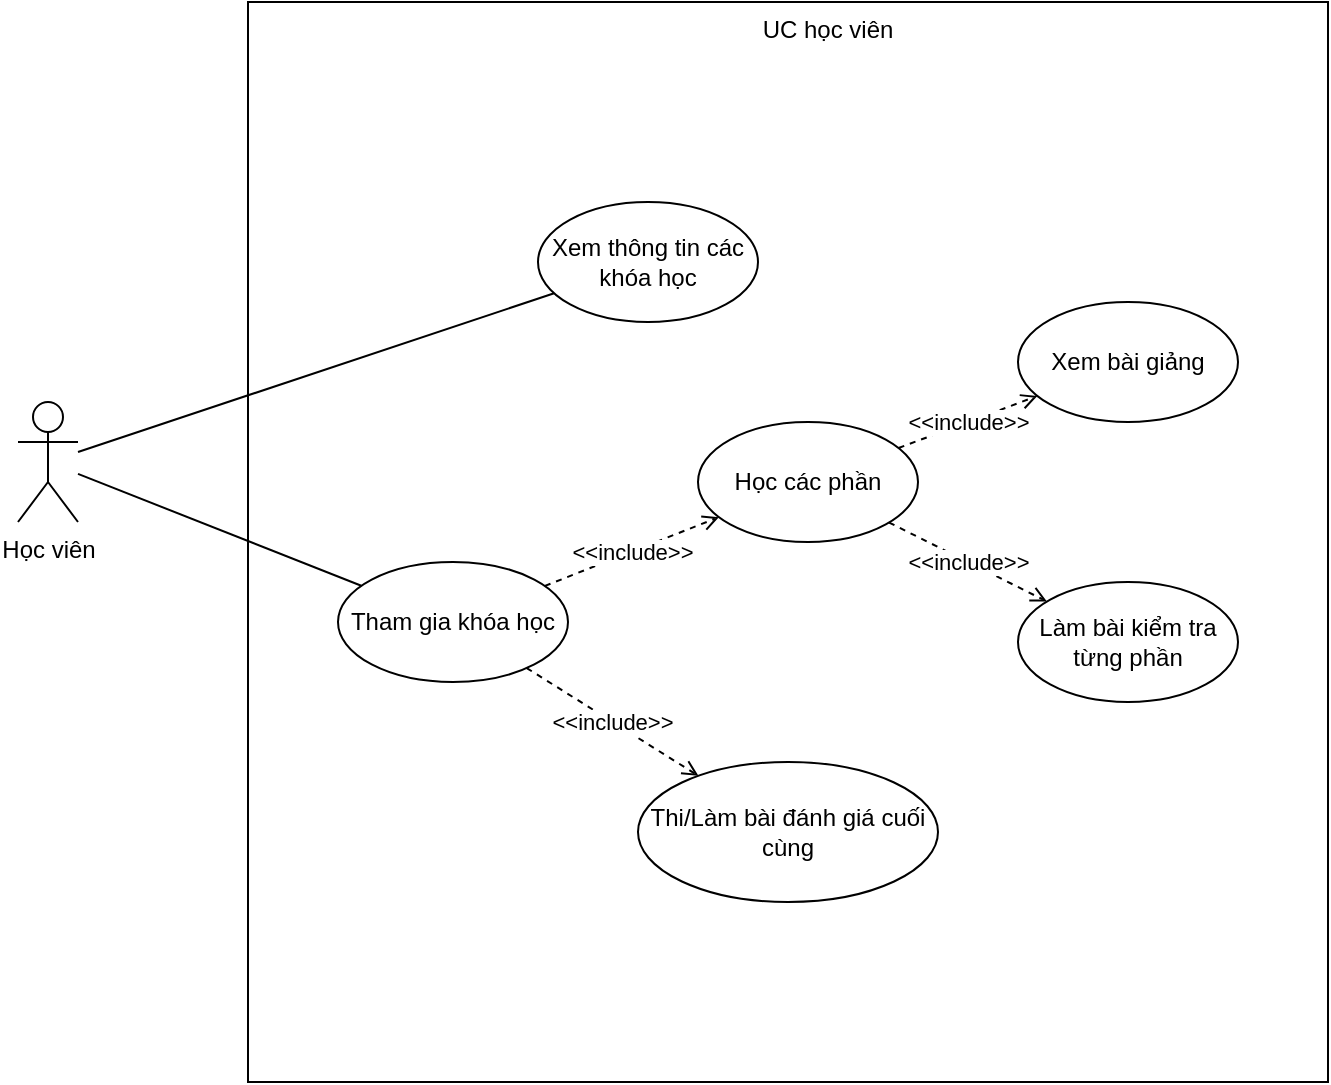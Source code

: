 <mxfile version="13.9.9" type="device"><diagram id="cl5RBVbusL0I_aPGDacX" name="Page-1"><mxGraphModel dx="1024" dy="632" grid="1" gridSize="10" guides="1" tooltips="1" connect="1" arrows="1" fold="1" page="1" pageScale="1" pageWidth="850" pageHeight="1100" math="0" shadow="0"><root><mxCell id="0"/><mxCell id="1" parent="0"/><mxCell id="CWZtwkXbDtzzgGhk0IlJ-1" value="&lt;blockquote style=&quot;margin: 0 0 0 40px ; border: none ; padding: 0px&quot;&gt;UC học viên&lt;/blockquote&gt;" style="whiteSpace=wrap;html=1;aspect=fixed;horizontal=1;verticalAlign=top;" parent="1" vertex="1"><mxGeometry x="215" y="310" width="540" height="540" as="geometry"/></mxCell><mxCell id="CWZtwkXbDtzzgGhk0IlJ-4" value="Học viên" style="shape=umlActor;verticalLabelPosition=bottom;verticalAlign=top;html=1;outlineConnect=0;" parent="1" vertex="1"><mxGeometry x="100" y="510" width="30" height="60" as="geometry"/></mxCell><mxCell id="CWZtwkXbDtzzgGhk0IlJ-9" value="Xem thông tin các khóa học" style="ellipse;whiteSpace=wrap;html=1;" parent="1" vertex="1"><mxGeometry x="360" y="410" width="110" height="60" as="geometry"/></mxCell><mxCell id="CWZtwkXbDtzzgGhk0IlJ-17" value="Tham gia khóa học" style="ellipse;whiteSpace=wrap;html=1;" parent="1" vertex="1"><mxGeometry x="260" y="590" width="115" height="60" as="geometry"/></mxCell><mxCell id="CWZtwkXbDtzzgGhk0IlJ-20" value="" style="endArrow=none;html=1;" parent="1" source="CWZtwkXbDtzzgGhk0IlJ-4" target="CWZtwkXbDtzzgGhk0IlJ-9" edge="1"><mxGeometry width="50" height="50" relative="1" as="geometry"><mxPoint x="110" y="276" as="sourcePoint"/><mxPoint x="216.024" y="353.751" as="targetPoint"/></mxGeometry></mxCell><mxCell id="CWZtwkXbDtzzgGhk0IlJ-21" value="" style="endArrow=none;html=1;" parent="1" source="CWZtwkXbDtzzgGhk0IlJ-4" target="CWZtwkXbDtzzgGhk0IlJ-17" edge="1"><mxGeometry width="50" height="50" relative="1" as="geometry"><mxPoint x="100" y="510" as="sourcePoint"/><mxPoint x="226.024" y="363.751" as="targetPoint"/></mxGeometry></mxCell><mxCell id="CWZtwkXbDtzzgGhk0IlJ-28" value="Học các phần" style="ellipse;whiteSpace=wrap;html=1;" parent="1" vertex="1"><mxGeometry x="440" y="520" width="110" height="60" as="geometry"/></mxCell><mxCell id="CWZtwkXbDtzzgGhk0IlJ-29" value="Thi/Làm bài đánh giá cuối cùng" style="ellipse;whiteSpace=wrap;html=1;" parent="1" vertex="1"><mxGeometry x="410" y="690" width="150" height="70" as="geometry"/></mxCell><mxCell id="CWZtwkXbDtzzgGhk0IlJ-30" value="&amp;lt;&amp;lt;include&amp;gt;&amp;gt;" style="endArrow=open;html=1;dashed=1;endFill=0;" parent="1" source="CWZtwkXbDtzzgGhk0IlJ-17" target="CWZtwkXbDtzzgGhk0IlJ-28" edge="1"><mxGeometry width="50" height="50" relative="1" as="geometry"><mxPoint x="339.352" y="409.784" as="sourcePoint"/><mxPoint x="439.265" y="443.67" as="targetPoint"/></mxGeometry></mxCell><mxCell id="CWZtwkXbDtzzgGhk0IlJ-31" value="&amp;lt;&amp;lt;include&amp;gt;&amp;gt;" style="endArrow=open;html=1;dashed=1;endFill=0;" parent="1" source="CWZtwkXbDtzzgGhk0IlJ-17" target="CWZtwkXbDtzzgGhk0IlJ-29" edge="1"><mxGeometry width="50" height="50" relative="1" as="geometry"><mxPoint x="339.352" y="409.784" as="sourcePoint"/><mxPoint x="439.265" y="443.67" as="targetPoint"/></mxGeometry></mxCell><mxCell id="CWZtwkXbDtzzgGhk0IlJ-33" value="Xem bài giảng&lt;span style=&quot;color: rgba(0 , 0 , 0 , 0) ; font-family: monospace ; font-size: 0px&quot;&gt;%3CmxGraphModel%3E%3Croot%3E%3CmxCell%20id%3D%220%22%2F%3E%3CmxCell%20id%3D%221%22%20parent%3D%220%22%2F%3E%3CmxCell%20id%3D%222%22%20value%3D%22H%E1%BB%8Dc%20c%C3%A1c%20ph%E1%BA%A7n%22%20style%3D%22ellipse%3BwhiteSpace%3Dwrap%3Bhtml%3D1%3B%22%20vertex%3D%221%22%20parent%3D%221%22%3E%3CmxGeometry%20x%3D%22400%22%20y%3D%22520%22%20width%3D%22110%22%20height%3D%2260%22%20as%3D%22geometry%22%2F%3E%3C%2FmxCell%3E%3C%2Froot%3E%3C%2FmxGraphModel%3E&amp;nbsp;&lt;/span&gt;" style="ellipse;whiteSpace=wrap;html=1;" parent="1" vertex="1"><mxGeometry x="600" y="460" width="110" height="60" as="geometry"/></mxCell><mxCell id="CWZtwkXbDtzzgGhk0IlJ-34" value="Làm bài kiểm tra từng phần" style="ellipse;whiteSpace=wrap;html=1;" parent="1" vertex="1"><mxGeometry x="600" y="600" width="110" height="60" as="geometry"/></mxCell><mxCell id="CWZtwkXbDtzzgGhk0IlJ-35" value="&amp;lt;&amp;lt;include&amp;gt;&amp;gt;" style="endArrow=open;html=1;dashed=1;endFill=0;" parent="1" source="CWZtwkXbDtzzgGhk0IlJ-28" target="CWZtwkXbDtzzgGhk0IlJ-33" edge="1"><mxGeometry width="50" height="50" relative="1" as="geometry"><mxPoint x="335.994" y="608.998" as="sourcePoint"/><mxPoint x="423.62" y="590.704" as="targetPoint"/></mxGeometry></mxCell><mxCell id="CWZtwkXbDtzzgGhk0IlJ-36" value="&amp;lt;&amp;lt;include&amp;gt;&amp;gt;" style="endArrow=open;html=1;dashed=1;endFill=0;" parent="1" source="CWZtwkXbDtzzgGhk0IlJ-28" target="CWZtwkXbDtzzgGhk0IlJ-34" edge="1"><mxGeometry width="50" height="50" relative="1" as="geometry"><mxPoint x="345.994" y="618.998" as="sourcePoint"/><mxPoint x="433.62" y="600.704" as="targetPoint"/></mxGeometry></mxCell></root></mxGraphModel></diagram></mxfile>